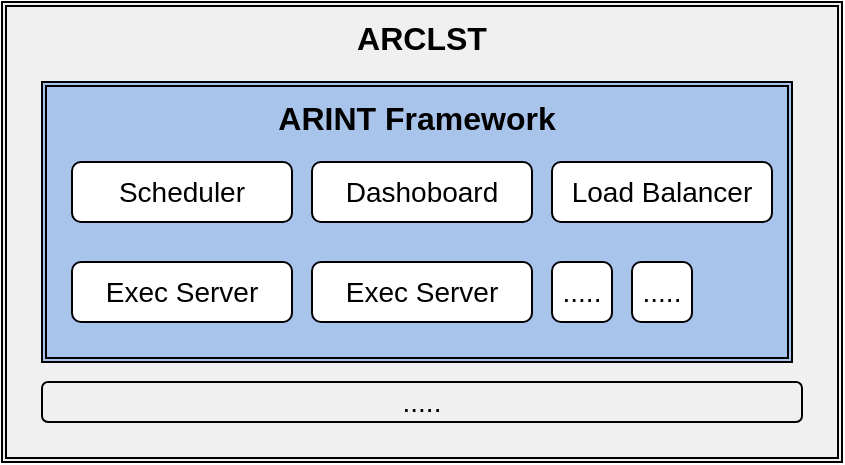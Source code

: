 <mxfile version="21.6.8" type="device">
  <diagram id="C5RBs43oDa-KdzZeNtuy" name="Page-1">
    <mxGraphModel dx="1038" dy="608" grid="1" gridSize="10" guides="0" tooltips="1" connect="1" arrows="1" fold="1" page="1" pageScale="1" pageWidth="827" pageHeight="1169" background="#ffffff" math="0" shadow="0">
      <root>
        <mxCell id="WIyWlLk6GJQsqaUBKTNV-0" />
        <mxCell id="WIyWlLk6GJQsqaUBKTNV-1" parent="WIyWlLk6GJQsqaUBKTNV-0" />
        <mxCell id="7bcPOIZdqS8N6AFp93Rh-10" value="ARCLST" style="shape=ext;double=1;rounded=0;whiteSpace=wrap;html=1;align=center;verticalAlign=top;fontStyle=1;fontSize=16;fillColor=#F0F0F0;strokeColor=#000000;fontColor=#000000;fillStyle=solid;" vertex="1" parent="WIyWlLk6GJQsqaUBKTNV-1">
          <mxGeometry x="40" y="100" width="420" height="230" as="geometry" />
        </mxCell>
        <mxCell id="lchSxDe_wmHGlSSoggAy-1" value="ARINT Framework" style="shape=ext;double=1;rounded=0;whiteSpace=wrap;html=1;align=center;verticalAlign=top;fontStyle=1;fontSize=16;fillColor=#A9C4EB;strokeColor=#000000;fontColor=#000000;fillStyle=solid;" parent="WIyWlLk6GJQsqaUBKTNV-1" vertex="1">
          <mxGeometry x="60" y="140" width="375" height="140" as="geometry" />
        </mxCell>
        <mxCell id="JeaG76lhcimoAKw0cYJo-4" value="Load Balancer" style="rounded=1;whiteSpace=wrap;html=1;fillColor=#FFFFFF;fontColor=#000000;strokeColor=#000000;fontSize=14;fillStyle=solid;" parent="WIyWlLk6GJQsqaUBKTNV-1" vertex="1">
          <mxGeometry x="315" y="180" width="110" height="30" as="geometry" />
        </mxCell>
        <mxCell id="7bcPOIZdqS8N6AFp93Rh-1" value="Scheduler" style="rounded=1;whiteSpace=wrap;html=1;fillColor=#ffffff;fontColor=#000000;strokeColor=#000000;fontSize=14;fillStyle=solid;" vertex="1" parent="WIyWlLk6GJQsqaUBKTNV-1">
          <mxGeometry x="75" y="180" width="110" height="30" as="geometry" />
        </mxCell>
        <mxCell id="7bcPOIZdqS8N6AFp93Rh-2" value="Exec Server" style="rounded=1;whiteSpace=wrap;html=1;fillColor=#ffffff;fontColor=#000000;strokeColor=#000000;fontSize=14;fillStyle=solid;" vertex="1" parent="WIyWlLk6GJQsqaUBKTNV-1">
          <mxGeometry x="75" y="230" width="110" height="30" as="geometry" />
        </mxCell>
        <mxCell id="7bcPOIZdqS8N6AFp93Rh-3" value="Dashoboard" style="rounded=1;whiteSpace=wrap;html=1;fillColor=#ffffff;fontColor=#000000;strokeColor=#000000;fontSize=14;fillStyle=solid;" vertex="1" parent="WIyWlLk6GJQsqaUBKTNV-1">
          <mxGeometry x="195" y="180" width="110" height="30" as="geometry" />
        </mxCell>
        <mxCell id="7bcPOIZdqS8N6AFp93Rh-7" value="Exec Server" style="rounded=1;whiteSpace=wrap;html=1;fillColor=#ffffff;fontColor=#000000;strokeColor=#000000;fontSize=14;fillStyle=solid;" vertex="1" parent="WIyWlLk6GJQsqaUBKTNV-1">
          <mxGeometry x="195" y="230" width="110" height="30" as="geometry" />
        </mxCell>
        <mxCell id="7bcPOIZdqS8N6AFp93Rh-8" value="....." style="rounded=1;whiteSpace=wrap;html=1;fillColor=#ffffff;fontColor=#000000;strokeColor=#000000;fontSize=14;fillStyle=solid;" vertex="1" parent="WIyWlLk6GJQsqaUBKTNV-1">
          <mxGeometry x="315" y="230" width="30" height="30" as="geometry" />
        </mxCell>
        <mxCell id="7bcPOIZdqS8N6AFp93Rh-9" value="....." style="rounded=1;whiteSpace=wrap;html=1;fillColor=#ffffff;fontColor=#000000;strokeColor=#000000;fontSize=14;fillStyle=solid;" vertex="1" parent="WIyWlLk6GJQsqaUBKTNV-1">
          <mxGeometry x="355" y="230" width="30" height="30" as="geometry" />
        </mxCell>
        <mxCell id="7bcPOIZdqS8N6AFp93Rh-13" value="....." style="rounded=1;whiteSpace=wrap;html=1;fillColor=#F0F0F0;fontColor=#000000;strokeColor=#000000;fontSize=14;fillStyle=solid;" vertex="1" parent="WIyWlLk6GJQsqaUBKTNV-1">
          <mxGeometry x="60" y="290" width="380" height="20" as="geometry" />
        </mxCell>
      </root>
    </mxGraphModel>
  </diagram>
</mxfile>
